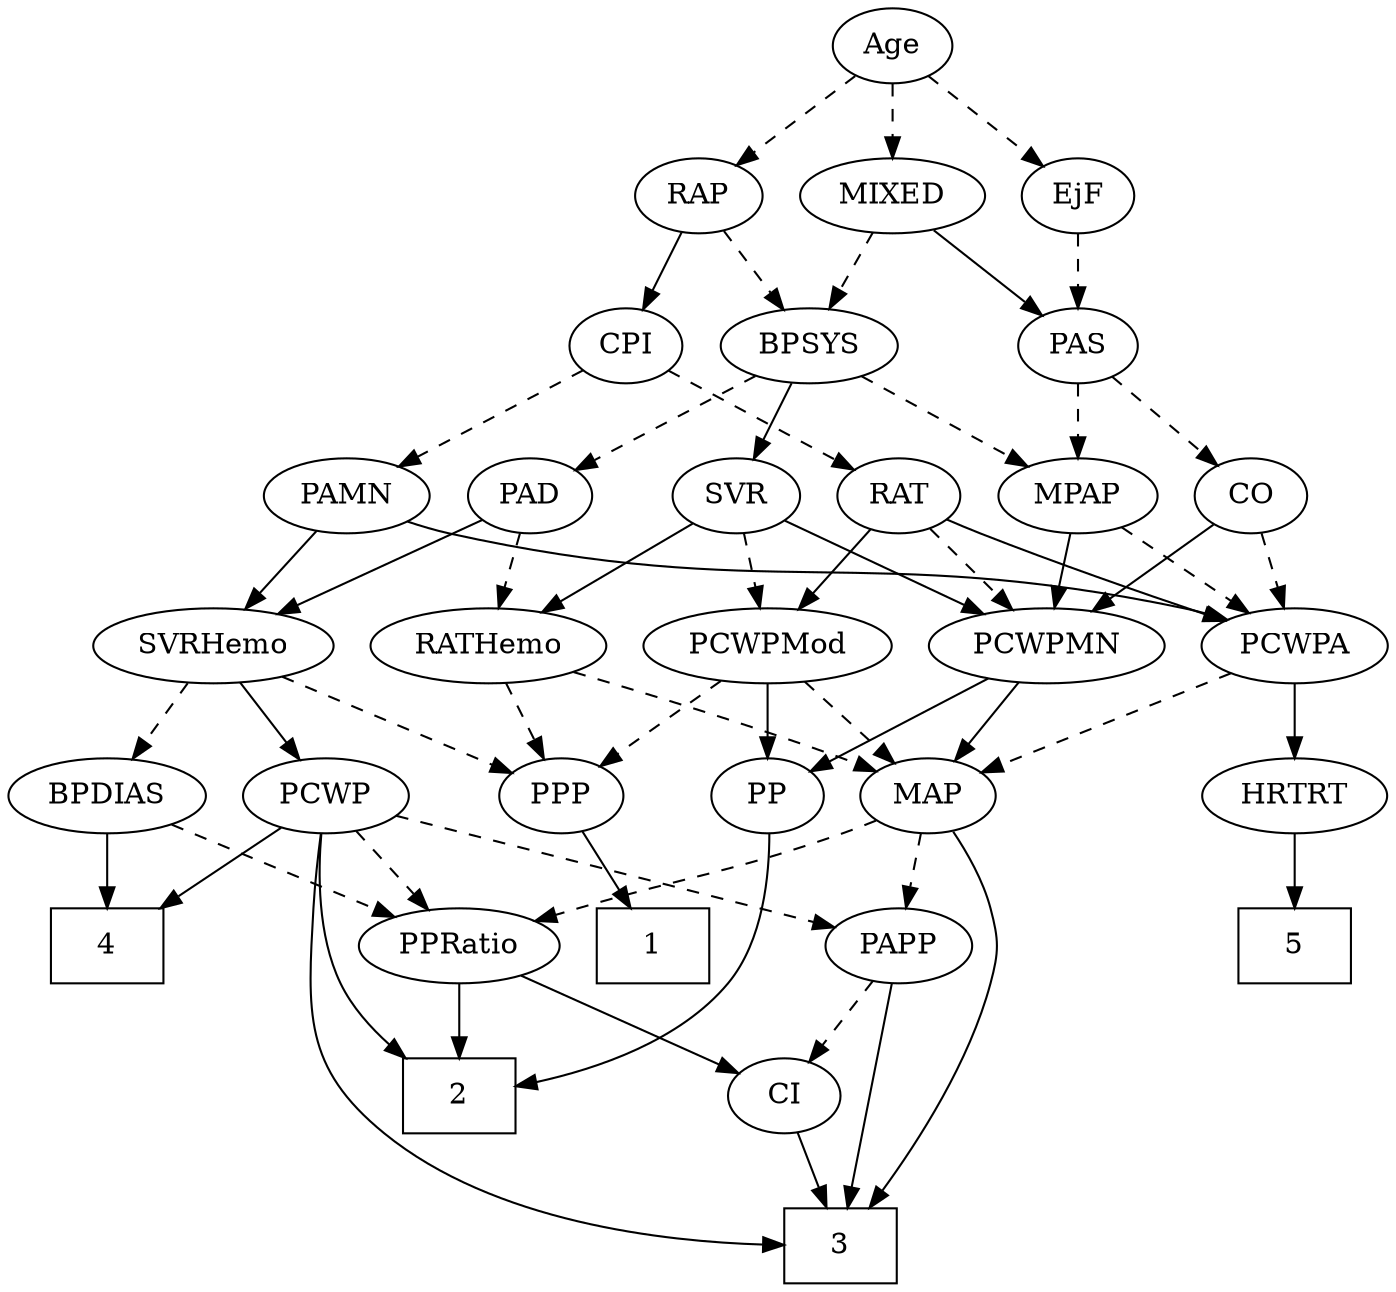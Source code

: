 strict digraph {
	graph [bb="0,0,614.84,612"];
	node [label="\N"];
	1	[height=0.5,
		pos="288.25,162",
		shape=box,
		width=0.75];
	2	[height=0.5,
		pos="203.25,90",
		shape=box,
		width=0.75];
	3	[height=0.5,
		pos="375.25,18",
		shape=box,
		width=0.75];
	4	[height=0.5,
		pos="42.246,162",
		shape=box,
		width=0.75];
	5	[height=0.5,
		pos="573.25,162",
		shape=box,
		width=0.75];
	Age	[height=0.5,
		pos="393.25,594",
		width=0.75];
	EjF	[height=0.5,
		pos="478.25,522",
		width=0.75];
	Age -> EjF	[pos="e,461.91,536.46 409.64,579.5 422.22,569.14 439.78,554.67 453.99,542.97",
		style=dashed];
	RAP	[height=0.5,
		pos="307.25,522",
		width=0.77632];
	Age -> RAP	[pos="e,324.07,536.69 376.66,579.5 364.02,569.21 346.39,554.86 332.06,543.2",
		style=dashed];
	MIXED	[height=0.5,
		pos="393.25,522",
		width=1.1193];
	Age -> MIXED	[pos="e,393.25,540.1 393.25,575.7 393.25,567.98 393.25,558.71 393.25,550.11",
		style=dashed];
	PAS	[height=0.5,
		pos="478.25,450",
		width=0.75];
	EjF -> PAS	[pos="e,478.25,468.1 478.25,503.7 478.25,495.98 478.25,486.71 478.25,478.11",
		style=dashed];
	BPSYS	[height=0.5,
		pos="357.25,450",
		width=1.0471];
	RAP -> BPSYS	[pos="e,345.48,467.47 318.34,505.46 324.57,496.74 332.49,485.65 339.56,475.76",
		style=dashed];
	CPI	[height=0.5,
		pos="274.25,450",
		width=0.75];
	RAP -> CPI	[pos="e,282.01,467.47 299.43,504.41 295.52,496.13 290.71,485.92 286.34,476.66",
		style=solid];
	MIXED -> BPSYS	[pos="e,365.88,467.79 384.53,504.05 380.33,495.89 375.2,485.91 370.53,476.82",
		style=dashed];
	MIXED -> PAS	[pos="e,461.85,464.5 411.69,505.81 424.06,495.62 440.49,482.09 453.93,471.02",
		style=solid];
	MPAP	[height=0.5,
		pos="478.25,378",
		width=0.97491];
	PCWPA	[height=0.5,
		pos="573.25,306",
		width=1.1555];
	MPAP -> PCWPA	[pos="e,553.07,321.87 497.47,362.83 511.1,352.79 529.62,339.15 544.94,327.86",
		style=dashed];
	PCWPMN	[height=0.5,
		pos="463.25,306",
		width=1.3902];
	MPAP -> PCWPMN	[pos="e,466.95,324.28 474.62,360.05 472.95,352.26 470.92,342.82 469.05,334.08",
		style=solid];
	BPSYS -> MPAP	[pos="e,455.7,392.04 380.29,435.67 399.16,424.75 426.06,409.19 446.89,397.14",
		style=dashed];
	PAD	[height=0.5,
		pos="237.25,378",
		width=0.79437];
	BPSYS -> PAD	[pos="e,257.62,390.88 334.39,435.67 315.08,424.4 287.31,408.2 266.4,396.01",
		style=dashed];
	SVR	[height=0.5,
		pos="325.25,378",
		width=0.77632];
	BPSYS -> SVR	[pos="e,332.92,395.79 349.5,432.05 345.81,423.97 341.3,414.12 337.18,405.11",
		style=solid];
	RATHemo	[height=0.5,
		pos="224.25,306",
		width=1.3721];
	PAD -> RATHemo	[pos="e,227.45,324.28 234.1,360.05 232.67,352.35 230.94,343.03 229.33,334.36",
		style=dashed];
	SVRHemo	[height=0.5,
		pos="107.25,306",
		width=1.3902];
	PAD -> SVRHemo	[pos="e,133.81,321.31 216.07,365.6 196.25,354.93 166.26,338.78 142.78,326.13",
		style=solid];
	CO	[height=0.5,
		pos="558.25,378",
		width=0.75];
	CO -> PCWPA	[pos="e,569.54,324.28 561.88,360.05 563.55,352.26 565.57,342.82 567.44,334.08",
		style=dashed];
	CO -> PCWPMN	[pos="e,484.21,322.45 540.82,364.16 527.35,354.24 508.4,340.27 492.61,328.63",
		style=solid];
	PAS -> MPAP	[pos="e,478.25,396.1 478.25,431.7 478.25,423.98 478.25,414.71 478.25,406.11",
		style=dashed];
	PAS -> CO	[pos="e,542.47,392.8 494.05,435.17 505.67,425.01 521.64,411.03 534.75,399.56",
		style=dashed];
	PAMN	[height=0.5,
		pos="154.25,378",
		width=1.011];
	PAMN -> PCWPA	[pos="e,542.79,318.31 181.03,365.63 186.94,363.48 193.24,361.45 199.25,360 339.68,326.21 381.17,355.01 522.25,324 525.83,323.21 529.52,\
322.27 533.19,321.23",
		style=solid];
	PAMN -> SVRHemo	[pos="e,118.41,323.63 143.35,360.76 137.62,352.23 130.47,341.58 124.04,332.02",
		style=solid];
	MAP	[height=0.5,
		pos="419.25,234",
		width=0.84854];
	RATHemo -> MAP	[pos="e,395.25,245.53 260.22,293.52 291.8,283.24 338.88,267.46 379.25,252 381.45,251.16 383.7,250.27 385.97,249.35",
		style=dashed];
	PPP	[height=0.5,
		pos="248.25,234",
		width=0.75];
	RATHemo -> PPP	[pos="e,242.49,251.79 230.06,288.05 232.8,280.06 236.13,270.33 239.19,261.4",
		style=dashed];
	CPI -> PAMN	[pos="e,176.96,392.25 254.43,437.44 235.79,426.57 207.58,410.11 185.83,397.43",
		style=dashed];
	RAT	[height=0.5,
		pos="398.25,378",
		width=0.75827];
	CPI -> RAT	[pos="e,377.96,390.45 294.17,437.75 314.39,426.34 345.91,408.55 368.96,395.53",
		style=dashed];
	PCWPMod	[height=0.5,
		pos="343.25,306",
		width=1.4443];
	RAT -> PCWPMod	[pos="e,356.31,323.63 386.31,361.81 379.4,353.02 370.53,341.73 362.64,331.69",
		style=solid];
	RAT -> PCWPA	[pos="e,542.06,318.11 419.83,366.48 424.55,364.27 429.54,362 434.25,360 466.98,346.06 504.73,331.77 532.63,321.55",
		style=solid];
	RAT -> PCWPMN	[pos="e,448.12,323.29 412.03,362.15 420.46,353.07 431.45,341.24 441.08,330.87",
		style=dashed];
	SVR -> RATHemo	[pos="e,246.17,322.19 306.72,364.16 292.17,354.08 271.61,339.83 254.66,328.08",
		style=solid];
	SVR -> PCWPMod	[pos="e,338.8,324.28 329.6,360.05 331.61,352.26 334.03,342.82 336.28,334.08",
		style=dashed];
	SVR -> PCWPMN	[pos="e,435.52,321.06 346.51,366.22 367.78,355.42 400.94,338.6 426.49,325.64",
		style=solid];
	PCWPMod -> MAP	[pos="e,403.52,249.48 360.87,288.76 371.35,279.12 384.75,266.77 396.08,256.34",
		style=dashed];
	PP	[height=0.5,
		pos="343.25,234",
		width=0.75];
	PCWPMod -> PP	[pos="e,343.25,252.1 343.25,287.7 343.25,279.98 343.25,270.71 343.25,262.11",
		style=solid];
	PCWPMod -> PPP	[pos="e,265.77,247.91 322.16,289.46 308,279.03 289.24,265.2 274.16,254.09",
		style=dashed];
	PCWPA -> MAP	[pos="e,443.01,245.8 545.71,292.49 519.56,280.6 480.19,262.7 452.34,250.04",
		style=dashed];
	HRTRT	[height=0.5,
		pos="573.25,234",
		width=1.1013];
	PCWPA -> HRTRT	[pos="e,573.25,252.1 573.25,287.7 573.25,279.98 573.25,270.71 573.25,262.11",
		style=solid];
	PCWPMN -> MAP	[pos="e,429.5,251.31 452.6,288.05 447.28,279.59 440.74,269.19 434.86,259.84",
		style=solid];
	PCWPMN -> PP	[pos="e,362.83,246.43 438.09,290.33 418.66,278.99 391.77,263.31 371.58,251.53",
		style=solid];
	BPDIAS	[height=0.5,
		pos="42.246,234",
		width=1.1735];
	SVRHemo -> BPDIAS	[pos="e,57.24,251.15 92.171,288.76 83.885,279.84 73.454,268.61 64.271,258.72",
		style=dashed];
	SVRHemo -> PPP	[pos="e,226.99,245.55 135.44,291 159.28,279.17 193.36,262.25 217.81,250.11",
		style=dashed];
	PCWP	[height=0.5,
		pos="137.25,234",
		width=0.97491];
	SVRHemo -> PCWP	[pos="e,130.05,251.79 114.51,288.05 117.97,279.97 122.19,270.12 126.06,261.11",
		style=solid];
	BPDIAS -> 4	[pos="e,42.246,180.1 42.246,215.7 42.246,207.98 42.246,198.71 42.246,190.11",
		style=solid];
	PPRatio	[height=0.5,
		pos="203.25,162",
		width=1.1013];
	BPDIAS -> PPRatio	[pos="e,175.66,175 70.659,220.65 97.262,209.08 137.16,191.73 166.24,179.09",
		style=dashed];
	MAP -> 3	[pos="e,388.35,36.007 429.35,216.5 434.95,206.37 441.36,192.91 444.25,180 447.74,164.39 448.24,159.49 444.25,144 434.61,106.59 411.13,\
68.397 394.24,44.243",
		style=solid];
	MAP -> PPRatio	[pos="e,233.48,173.79 395.75,222.43 390.38,220.18 384.65,217.91 379.25,216 323.92,196.49 308.21,197.62 252.25,180 249.29,179.07 246.25,\
178.08 243.19,177.07",
		style=dashed];
	PAPP	[height=0.5,
		pos="403.25,162",
		width=0.88464];
	MAP -> PAPP	[pos="e,407.19,180.28 415.37,216.05 413.59,208.26 411.43,198.82 409.44,190.08",
		style=dashed];
	PP -> 2	[pos="e,230.45,95.488 344,215.97 343.96,196.47 341.02,164.57 324.25,144 303.36,118.39 267.65,104.82 240.42,97.848",
		style=solid];
	PPP -> 1	[pos="e,278.46,180.12 257.52,216.76 262.23,208.53 268.07,198.32 273.38,189.02",
		style=solid];
	PPRatio -> 2	[pos="e,203.25,108.1 203.25,143.7 203.25,135.98 203.25,126.71 203.25,118.11",
		style=solid];
	CI	[height=0.5,
		pos="348.25,90",
		width=0.75];
	PPRatio -> CI	[pos="e,326.9,101.31 229.5,148.32 254.36,136.32 291.67,118.31 317.81,105.69",
		style=solid];
	PCWP -> 2	[pos="e,182.69,108.14 137.75,215.7 138.91,197.08 142.62,167.03 154.25,144 159.52,133.55 167.47,123.67 175.44,115.34",
		style=solid];
	PCWP -> 3	[pos="e,348.03,18.423 134.44,215.94 130.04,182.55 125.84,108.66 167.25,72 215.13,29.601 292.3,20.231 337.96,18.66",
		style=solid];
	PCWP -> 4	[pos="e,65.471,180.11 118.02,218.83 105.33,209.48 88.408,197.01 73.773,186.23",
		style=solid];
	PCWP -> PPRatio	[pos="e,188.18,178.98 151.89,217.46 160.49,208.35 171.52,196.65 181.15,186.43",
		style=dashed];
	PCWP -> PAPP	[pos="e,374.7,170.51 167.76,224.97 216.48,212.15 311.74,187.08 364.96,173.08",
		style=dashed];
	CI -> 3	[pos="e,368.52,36.447 354.64,72.411 357.68,64.539 361.39,54.929 364.82,46.042",
		style=solid];
	PAPP -> 3	[pos="e,378.64,36.189 399.87,143.87 395.08,119.56 386.25,74.819 380.57,46.013",
		style=solid];
	PAPP -> CI	[pos="e,360.3,106.34 390.77,145.12 383.63,136.04 374.56,124.49 366.63,114.39",
		style=dashed];
	HRTRT -> 5	[pos="e,573.25,180.1 573.25,215.7 573.25,207.98 573.25,198.71 573.25,190.11",
		style=solid];
}
